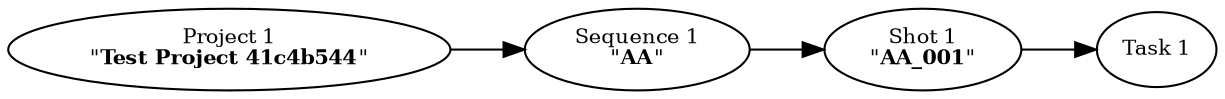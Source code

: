 digraph linear_context {
graph [rankdir="LR"]
node [fontsize=10]
project_ctx_1017bc550 [label=<Project 1<BR/>"<B>Test Project 41c4b544</B>">]
project_ctx_1017bc550 -> sequence_ctx_1017bc5d0
sequence_ctx_1017bc5d0 [label=<Sequence 1<BR/>"<B>AA</B>">]
sequence_ctx_1017bc5d0 -> shot_ctx_1017bc650
shot_ctx_1017bc650 [label=<Shot 1<BR/>"<B>AA_001</B>">]
shot_ctx_1017bc650 -> task_ctx_1017b2fd0
task_ctx_1017b2fd0 [label=<Task 1>]
}
